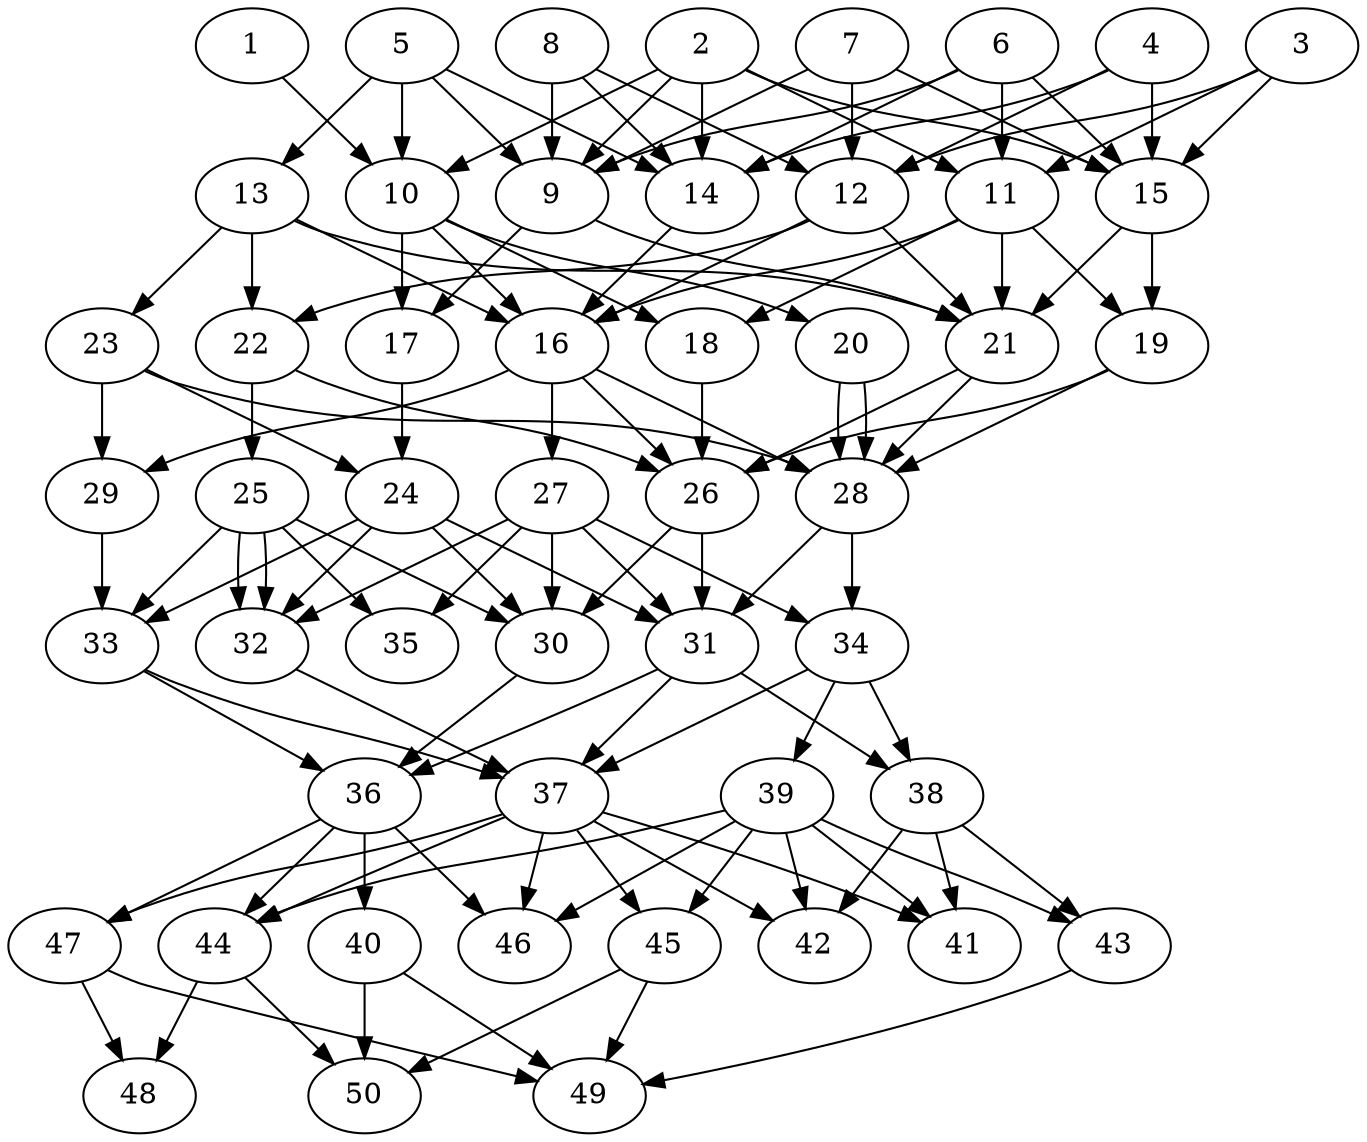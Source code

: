 // DAG automatically generated by daggen at Thu Oct  3 14:07:56 2019
// ./daggen --dot -n 50 --ccr 0.4 --fat 0.5 --regular 0.7 --density 0.7 --mindata 5242880 --maxdata 52428800 
digraph G {
  1 [size="17379840", alpha="0.05", expect_size="6951936"] 
  1 -> 10 [size ="6951936"]
  2 [size="85870080", alpha="0.03", expect_size="34348032"] 
  2 -> 9 [size ="34348032"]
  2 -> 10 [size ="34348032"]
  2 -> 11 [size ="34348032"]
  2 -> 14 [size ="34348032"]
  2 -> 15 [size ="34348032"]
  3 [size="67256320", alpha="0.12", expect_size="26902528"] 
  3 -> 11 [size ="26902528"]
  3 -> 12 [size ="26902528"]
  3 -> 15 [size ="26902528"]
  4 [size="77749760", alpha="0.11", expect_size="31099904"] 
  4 -> 12 [size ="31099904"]
  4 -> 14 [size ="31099904"]
  4 -> 15 [size ="31099904"]
  5 [size="34201600", alpha="0.12", expect_size="13680640"] 
  5 -> 9 [size ="13680640"]
  5 -> 10 [size ="13680640"]
  5 -> 13 [size ="13680640"]
  5 -> 14 [size ="13680640"]
  6 [size="67952640", alpha="0.11", expect_size="27181056"] 
  6 -> 9 [size ="27181056"]
  6 -> 11 [size ="27181056"]
  6 -> 14 [size ="27181056"]
  6 -> 15 [size ="27181056"]
  7 [size="130790400", alpha="0.04", expect_size="52316160"] 
  7 -> 9 [size ="52316160"]
  7 -> 12 [size ="52316160"]
  7 -> 15 [size ="52316160"]
  8 [size="96706560", alpha="0.01", expect_size="38682624"] 
  8 -> 9 [size ="38682624"]
  8 -> 12 [size ="38682624"]
  8 -> 14 [size ="38682624"]
  9 [size="51230720", alpha="0.10", expect_size="20492288"] 
  9 -> 17 [size ="20492288"]
  9 -> 21 [size ="20492288"]
  10 [size="98613760", alpha="0.05", expect_size="39445504"] 
  10 -> 16 [size ="39445504"]
  10 -> 17 [size ="39445504"]
  10 -> 18 [size ="39445504"]
  10 -> 20 [size ="39445504"]
  11 [size="100986880", alpha="0.07", expect_size="40394752"] 
  11 -> 16 [size ="40394752"]
  11 -> 18 [size ="40394752"]
  11 -> 19 [size ="40394752"]
  11 -> 21 [size ="40394752"]
  12 [size="128445440", alpha="0.07", expect_size="51378176"] 
  12 -> 16 [size ="51378176"]
  12 -> 21 [size ="51378176"]
  12 -> 22 [size ="51378176"]
  13 [size="30556160", alpha="0.04", expect_size="12222464"] 
  13 -> 16 [size ="12222464"]
  13 -> 21 [size ="12222464"]
  13 -> 22 [size ="12222464"]
  13 -> 23 [size ="12222464"]
  14 [size="98895360", alpha="0.08", expect_size="39558144"] 
  14 -> 16 [size ="39558144"]
  15 [size="43141120", alpha="0.01", expect_size="17256448"] 
  15 -> 19 [size ="17256448"]
  15 -> 21 [size ="17256448"]
  16 [size="115896320", alpha="0.19", expect_size="46358528"] 
  16 -> 26 [size ="46358528"]
  16 -> 27 [size ="46358528"]
  16 -> 28 [size ="46358528"]
  16 -> 29 [size ="46358528"]
  17 [size="61381120", alpha="0.04", expect_size="24552448"] 
  17 -> 24 [size ="24552448"]
  18 [size="82242560", alpha="0.02", expect_size="32897024"] 
  18 -> 26 [size ="32897024"]
  19 [size="85347840", alpha="0.19", expect_size="34139136"] 
  19 -> 26 [size ="34139136"]
  19 -> 28 [size ="34139136"]
  20 [size="28364800", alpha="0.17", expect_size="11345920"] 
  20 -> 28 [size ="11345920"]
  20 -> 28 [size ="11345920"]
  21 [size="59056640", alpha="0.14", expect_size="23622656"] 
  21 -> 26 [size ="23622656"]
  21 -> 28 [size ="23622656"]
  22 [size="100661760", alpha="0.05", expect_size="40264704"] 
  22 -> 25 [size ="40264704"]
  22 -> 26 [size ="40264704"]
  23 [size="24448000", alpha="0.04", expect_size="9779200"] 
  23 -> 24 [size ="9779200"]
  23 -> 28 [size ="9779200"]
  23 -> 29 [size ="9779200"]
  24 [size="47764480", alpha="0.14", expect_size="19105792"] 
  24 -> 30 [size ="19105792"]
  24 -> 31 [size ="19105792"]
  24 -> 32 [size ="19105792"]
  24 -> 33 [size ="19105792"]
  25 [size="93588480", alpha="0.08", expect_size="37435392"] 
  25 -> 30 [size ="37435392"]
  25 -> 32 [size ="37435392"]
  25 -> 32 [size ="37435392"]
  25 -> 33 [size ="37435392"]
  25 -> 35 [size ="37435392"]
  26 [size="97920000", alpha="0.12", expect_size="39168000"] 
  26 -> 30 [size ="39168000"]
  26 -> 31 [size ="39168000"]
  27 [size="91023360", alpha="0.15", expect_size="36409344"] 
  27 -> 30 [size ="36409344"]
  27 -> 31 [size ="36409344"]
  27 -> 32 [size ="36409344"]
  27 -> 34 [size ="36409344"]
  27 -> 35 [size ="36409344"]
  28 [size="115688960", alpha="0.12", expect_size="46275584"] 
  28 -> 31 [size ="46275584"]
  28 -> 34 [size ="46275584"]
  29 [size="129369600", alpha="0.16", expect_size="51747840"] 
  29 -> 33 [size ="51747840"]
  30 [size="125662720", alpha="0.14", expect_size="50265088"] 
  30 -> 36 [size ="50265088"]
  31 [size="105246720", alpha="0.08", expect_size="42098688"] 
  31 -> 36 [size ="42098688"]
  31 -> 37 [size ="42098688"]
  31 -> 38 [size ="42098688"]
  32 [size="72394240", alpha="0.00", expect_size="28957696"] 
  32 -> 37 [size ="28957696"]
  33 [size="99870720", alpha="0.16", expect_size="39948288"] 
  33 -> 36 [size ="39948288"]
  33 -> 37 [size ="39948288"]
  34 [size="123860480", alpha="0.06", expect_size="49544192"] 
  34 -> 37 [size ="49544192"]
  34 -> 38 [size ="49544192"]
  34 -> 39 [size ="49544192"]
  35 [size="91043840", alpha="0.02", expect_size="36417536"] 
  36 [size="22512640", alpha="0.15", expect_size="9005056"] 
  36 -> 40 [size ="9005056"]
  36 -> 44 [size ="9005056"]
  36 -> 46 [size ="9005056"]
  36 -> 47 [size ="9005056"]
  37 [size="91082240", alpha="0.16", expect_size="36432896"] 
  37 -> 41 [size ="36432896"]
  37 -> 42 [size ="36432896"]
  37 -> 44 [size ="36432896"]
  37 -> 45 [size ="36432896"]
  37 -> 46 [size ="36432896"]
  37 -> 47 [size ="36432896"]
  38 [size="60541440", alpha="0.08", expect_size="24216576"] 
  38 -> 41 [size ="24216576"]
  38 -> 42 [size ="24216576"]
  38 -> 43 [size ="24216576"]
  39 [size="14492160", alpha="0.13", expect_size="5796864"] 
  39 -> 41 [size ="5796864"]
  39 -> 42 [size ="5796864"]
  39 -> 43 [size ="5796864"]
  39 -> 44 [size ="5796864"]
  39 -> 45 [size ="5796864"]
  39 -> 46 [size ="5796864"]
  40 [size="109025280", alpha="0.01", expect_size="43610112"] 
  40 -> 49 [size ="43610112"]
  40 -> 50 [size ="43610112"]
  41 [size="75752960", alpha="0.16", expect_size="30301184"] 
  42 [size="120522240", alpha="0.06", expect_size="48208896"] 
  43 [size="122741760", alpha="0.18", expect_size="49096704"] 
  43 -> 49 [size ="49096704"]
  44 [size="99863040", alpha="0.16", expect_size="39945216"] 
  44 -> 48 [size ="39945216"]
  44 -> 50 [size ="39945216"]
  45 [size="19709440", alpha="0.08", expect_size="7883776"] 
  45 -> 49 [size ="7883776"]
  45 -> 50 [size ="7883776"]
  46 [size="30282240", alpha="0.14", expect_size="12112896"] 
  47 [size="116403200", alpha="0.13", expect_size="46561280"] 
  47 -> 48 [size ="46561280"]
  47 -> 49 [size ="46561280"]
  48 [size="90424320", alpha="0.10", expect_size="36169728"] 
  49 [size="21475840", alpha="0.06", expect_size="8590336"] 
  50 [size="99768320", alpha="0.02", expect_size="39907328"] 
}
